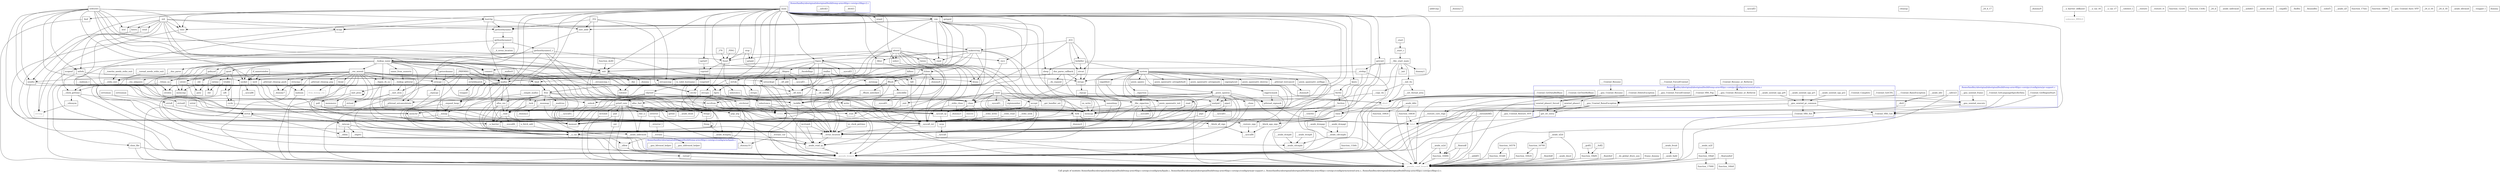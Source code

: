 digraph "Call graph of the module." {
  label="Call graph of modules /home/landley/aboriginal/aboriginal/build/temp-armv6l/gcc-core/gcc/config/arm/bpabi.c, /home/landley/aboriginal/aboriginal/build/temp-armv6l/gcc-core/gcc/config/arm/pr-support.c, /home/landley/aboriginal/aboriginal/build/temp-armv6l/gcc-core/gcc/config/arm/unwind-arm.c, /home/landley/aboriginal/aboriginal/build/temp-armv6l/gcc-core/gcc/libgcc2.c.";
  node [shape=record];

  subgraph cluster_2fhome2flandley2faboriginal2faboriginal2fbuild2ftemp_armv36l2fgcc_core2fgcc2fconfig2farm2fbpabi_c {
    label="/home/landley/aboriginal/aboriginal/build/temp-armv6l/gcc-core/gcc/config/arm/bpabi.c";
    color="blue3";
    fontcolor="blue3";

    Node___gnu_uldivmod_helper [label="{__gnu_uldivmod_helper}"];
    Node___gnu_ldivmod_helper [label="{__gnu_ldivmod_helper}"];
  }

  subgraph cluster_2fhome2flandley2faboriginal2faboriginal2fbuild2ftemp_armv36l2fgcc_core2fgcc2fconfig2farm2fpr_support_c {
    label="/home/landley/aboriginal/aboriginal/build/temp-armv6l/gcc-core/gcc/config/arm/pr-support.c";
    color="blue3";
    fontcolor="blue3";

    Node__Unwind_GetLanguageSpecificData [label="{_Unwind_GetLanguageSpecificData}"];
    Node___gnu_unwind_execute [label="{__gnu_unwind_execute}"];
    Node___gnu_unwind_frame [label="{__gnu_unwind_frame}"];
    Node__Unwind_GetRegionStart [label="{_Unwind_GetRegionStart}"];
  }

  subgraph cluster_2fhome2flandley2faboriginal2faboriginal2fbuild2ftemp_armv36l2fgcc_core2fgcc2fconfig2farm2funwind_arm_c {
    label="/home/landley/aboriginal/aboriginal/build/temp-armv6l/gcc-core/gcc/config/arm/unwind-arm.c";
    color="blue3";
    fontcolor="blue3";

    Node__Unwind_VRS_Get [label="{_Unwind_VRS_Get}"];
    Node__Unwind_VRS_Set [label="{_Unwind_VRS_Set}"];
    Node__Unwind_GetCFA [label="{_Unwind_GetCFA}"];
    Node__Unwind_Complete [label="{_Unwind_Complete}"];
    Node__Unwind_DeleteException [label="{_Unwind_DeleteException}"];
    Node__Unwind_GetTextRelBase [label="{_Unwind_GetTextRelBase}"];
    Node__Unwind_GetDataRelBase [label="{_Unwind_GetDataRelBase}"];
    Node_get_eit_entry [label="{get_eit_entry}"];
    Node_unwind_phase2_forced [label="{unwind_phase2_forced}"];
    Node___gnu_Unwind_ForcedUnwind [label="{__gnu_Unwind_ForcedUnwind}"];
    Node_unwind_phase2 [label="{unwind_phase2}"];
    Node___gnu_Unwind_Resume [label="{__gnu_Unwind_Resume}"];
    Node___gnu_Unwind_RaiseException [label="{__gnu_Unwind_RaiseException}"];
    Node___gnu_Unwind_Resume_or_Rethrow [label="{__gnu_Unwind_Resume_or_Rethrow}"];
    Node__Unwind_VRS_Pop [label="{_Unwind_VRS_Pop}"];
    Node___gnu_unwind_pr_common [label="{__gnu_unwind_pr_common}"];
    Node___aeabi_unwind_cpp_pr2 [label="{__aeabi_unwind_cpp_pr2}"];
    Node___aeabi_unwind_cpp_pr1 [label="{__aeabi_unwind_cpp_pr1}"];
    Node___aeabi_unwind_cpp_pr0 [label="{__aeabi_unwind_cpp_pr0}"];
  }

  subgraph cluster_2fhome2flandley2faboriginal2faboriginal2fbuild2ftemp_armv36l2fgcc_core2fgcc2flibgcc32_c {
    label="/home/landley/aboriginal/aboriginal/build/temp-armv6l/gcc-core/gcc/libgcc2.c";
    color="blue3";
    fontcolor="blue3";

    Node___divdi3 [label="{__divdi3}"];
    Node___udivdi3 [label="{__udivdi3}"];
  }

  Node_dummy1 [label="{dummy1}"];
  Node_exit [label="{exit}"];
  Node_sendto [label="{sendto}"];
  Node___mmap [label="{__mmap}"];
  Node___simple_malloc [label="{__simple_malloc}"];
  Node__dummy [label="{_dummy}"];
  Node___inet_aton [label="{__inet_aton}"];
  Node_alloc_rev [label="{alloc_rev}"];
  Node_alloc_fwd [label="{alloc_fwd}"];
  Node_free [label="{free}"];
  Node_listen [label="{listen}"];
  Node_send [label="{send}"];
  Node_policyof [label="{policyof}"];
  Node_bind [label="{bind}"];
  Node___lookup_name [label="{__lookup_name}"];
  Node_connect [label="{connect}"];
  Node_scopeof [label="{scopeof}"];
  Node_malloc [label="{malloc}"];
  Node___mremap [label="{__mremap}"];
  Node___malloc0 [label="{__malloc0}"];
  Node_accept [label="{accept}"];
  Node_addrcmp [label="{addrcmp}"];
  Node__dummy3 [label="{_dummy3}"];
  Node_name_from_numeric [label="{name_from_numeric}"];
  Node___munmap [label="{__munmap}"];
  Node_gethostbyname [label="{gethostbyname}"];
  Node_recv [label="{recv}"];
  Node_gethostbyname2 [label="{gethostbyname2}"];
  Node_recvfrom [label="{recvfrom}"];
  Node___res_mkquery [label="{__res_mkquery}"];
  Node___syscall3 [label="{__syscall3}"];
  Node_gethostbyname2_r [label="{gethostbyname2_r}"];
  Node_is_valid_hostname [label="{is_valid_hostname}"];
  Node_realloc [label="{realloc}"];
  Node___libc_start_main [label="{__libc_start_main}"];
  Node___errno_location [label="{__errno_location}"];
  Node_ioctl [label="{ioctl}"];
  Node_function_de40 [label="{function_de40}"];
  Node___madvise [label="{__madvise}"];
  Node_dns_parse_callback [label="{dns_parse_callback}"];
  Node_cleanup [label="{cleanup}"];
  Node___h_errno_location [label="{__h_errno_location}"];
  Node_mtime [label="{mtime}"];
  Node_htons [label="{htons}"];
  Node_inet_addr [label="{inet_addr}"];
  Node__dummy2 [label="{_dummy2}"];
  Node_execve [label="{execve}"];
  Node_close_file [label="{close_file}"];
  Node___stdio_exit [label="{__stdio_exit}"];
  Node_shr [label="{shr}"];
  Node_cycle [label="{cycle}"];
  Node_sift [label="{sift}"];
  Node_trinkle [label="{trinkle}"];
  Node_qsort [label="{qsort}"];
  Node_strtox [label="{strtox}"];
  Node_strtol [label="{strtol}"];
  Node_strtoul [label="{strtoul}"];
  Node_strtoll [label="{strtoll}"];
  Node_strtoimax [label="{strtoimax}"];
  Node_strtoull [label="{strtoull}"];
  Node_strtoumax [label="{strtoumax}"];
  Node_bcopy [label="{bcopy}"];
  Node_bzero [label="{bzero}"];
  Node_memchr [label="{memchr}"];
  Node_memcmp [label="{memcmp}"];
  Node_memcpy [label="{memcpy}"];
  Node_memmove [label="{memmove}"];
  Node_memset [label="{memset}"];
  Node_strcasecmp [label="{strcasecmp}"];
  Node___strcasecmp_l [label="{__strcasecmp_l}"];
  Node_strcat [label="{strcat}"];
  Node_strchr [label="{strchr}"];
  Node___strchrnul [label="{__strchrnul}"];
  Node_strcmp [color="gray50", fontcolor="gray50", label="{strcmp}"];
  Node_strcpy [label="{strcpy}"];
  Node_strlen [color="gray50", fontcolor="gray50", label="{strlen}"];
  Node_strncmp [label="{strncmp}"];
  Node_strncpy [label="{strncpy}"];
  Node_strnlen [label="{strnlen}"];
  Node_strstr [label="{strstr}"];
  Node_strtok [label="{strtok}"];
  Node____syscall3_ [label="{___syscall3_}"];
  Node___unlock [label="{__unlock}"];
  Node___lock [label="{__lock}"];
  Node___syscall_cp [label="{__syscall_cp}"];
  Node_sccp [label="{sccp}"];
  Node____syscall4_ [label="{___syscall4_}"];
  Node_a_fetch_add [label="{a_fetch_add}"];
  Node___wait [label="{__wait}"];
  Node__dummy7 [label="{_dummy7}"];
  Node__pthread_cleanup_push [label="{_pthread_cleanup_push}"];
  Node_system [label="{system}"];
  Node_waitpid [label="{waitpid}"];
  Node_poll [label="{poll}"];
  Node_select [label="{select}"];
  Node___syscall4 [label="{__syscall4}"];
  Node___block_all_sigs [label="{__block_all_sigs}"];
  Node___block_app_sigs [label="{__block_app_sigs}"];
  Node___restore_sigs [label="{__restore_sigs}"];
  Node___syscall6 [label="{__syscall6}"];
  Node_socket [label="{socket}"];
  Node__24_d_17 [label="{_24_d_17}"];
  Node_srand [label="{srand}"];
  Node_rand [label="{rand}"];
  Node__dummy4 [label="{_dummy4}"];
  Node_fork [label="{fork}"];
  Node__pthread_cleanup_pop [label="{_pthread_cleanup_pop}"];
  Node___pthread_setcancelstate [label="{__pthread_setcancelstate}"];
  Node_pthread_sigmask [label="{pthread_sigmask}"];
  Node__dummy8 [label="{_dummy8}"];
  Node___pthread_testcancel [label="{__pthread_testcancel}"];
  Node___clock_gettime [label="{__clock_gettime}"];
  Node_sc_clock_gettime [label="{sc_clock_gettime}"];
  Node_time [label="{time}"];
  Node__dummy9 [label="{_dummy9}"];
  Node_close [label="{close}"];
  Node_getcwd [label="{getcwd}"];
  Node_getpid [label="{getpid}"];
  Node_getppid [label="{getppid}"];
  Node_sleep [label="{sleep}"];
  Node_write [label="{write}"];
  Node___a_barrier [label="{__a_barrier}"];
  Node___a_barrier_oldkuser [label="{__a_barrier_oldkuser}"];
  Node___a_cas [label="{__a_cas}"];
  Node___a_cas_v6 [label="{__a_cas_v6}"];
  Node___a_cas_v7 [label="{__a_cas_v7}"];
  Node___aeabi_read_tp [label="{__aeabi_read_tp}"];
  Node_isalnum [label="{isalnum}"];
  Node___isalnum_l [label="{__isalnum_l}"];
  Node_tolower [label="{tolower}"];
  Node___tolower_l [label="{__tolower_l}"];
  Node___copy_tls [label="{__copy_tls}"];
  Node___init_tls [label="{__init_tls}"];
  Node__Exit [label="{_Exit}"];
  Node___intscan [label="{__intscan}"];
  Node_function_11b0c [label="{function_11b0c}"];
  Node___shlim [label="{__shlim}"];
  Node___shgetc [label="{__shgetc}"];
  Node___syscall [label="{__syscall}"];
  Node___syscall_ret [label="{__syscall_ret}"];
  Node___vdsosym [label="{__vdsosym}"];
  Node___expand_heap [label="{__expand_heap}"];
  Node_mbstowcs [label="{mbstowcs}"];
  Node___dn_expand [label="{__dn_expand}"];
  Node___dns_parse [label="{__dns_parse}"];
  Node_getsockname [label="{getsockname}"];
  Node_htonl [label="{htonl}"];
  Node___lookup_ipliteral [label="{__lookup_ipliteral}"];
  Node____syscall3__ [label="{___syscall3__}"];
  Node___posix_spawnx [label="{__posix_spawnx}"];
  Node_posix_spawn [label="{posix_spawn}"];
  Node_child [label="{child}"];
  Node_posix_spawnattr_destroy [label="{posix_spawnattr_destroy}"];
  Node_posix_spawnattr_init [label="{posix_spawnattr_init}"];
  Node_posix_spawnattr_setflags [label="{posix_spawnattr_setflags}"];
  Node_posix_spawnattr_setsigdefault [label="{posix_spawnattr_setsigdefault}"];
  Node_posix_spawnattr_setsigmask [label="{posix_spawnattr_setsigmask}"];
  Node___restore [label="{__restore}"];
  Node___restore_rt [label="{__restore_rt}"];
  Node_sigismember [label="{sigismember}"];
  Node____syscall3___ [label="{___syscall3___}"];
  Node___fdopen [label="{__fdopen}"];
  Node_function_12ce4 [label="{function_12ce4}"];
  Node___fmodeflags [label="{__fmodeflags}"];
  Node____syscall3____ [label="{___syscall3____}"];
  Node___unlockfile [label="{__unlockfile}"];
  Node___lockfile [label="{__lockfile}"];
  Node___stdio_write [label="{__stdio_write}"];
  Node___towrite [label="{__towrite}"];
  Node___towrite_needs_stdio_exit [label="{__towrite_needs_stdio_exit}"];
  Node___uflow [label="{__uflow}"];
  Node___ofl_add [label="{__ofl_add}"];
  Node_vsnprintf [label="{vsnprintf}"];
  Node_sn_write [label="{sn_write}"];
  Node___stpcpy [label="{__stpcpy}"];
  Node___stpncpy [label="{__stpncpy}"];
  Node_strcspn [label="{strcspn}"];
  Node___strdup [label="{__strdup}"];
  Node_strspn [label="{strspn}"];
  Node___clone [label="{__clone}"];
  Node_nanosleep [label="{nanosleep}"];
  Node__exit [label="{_exit}"];
  Node____syscall3_____ [label="{___syscall3_____}"];
  Node_pipe2 [label="{pipe2}"];
  Node_read [label="{read}"];
  Node___set_thread_area [label="{__set_thread_area}"];
  Node_mbsrtowcs [label="{mbsrtowcs}"];
  Node_function_13c6c [label="{function_13c6c}"];
  Node_if_nametoindex [label="{if_nametoindex}"];
  Node__24_d [label="{_24_d}"];
  Node_inet_pton [label="{inet_pton}"];
  Node___toread [label="{__toread}"];
  Node___toread_needs_stdio_exit [label="{__toread_needs_stdio_exit}"];
  Node_pop_arg [label="{pop_arg}"];
  Node_fmt_u [label="{fmt_u}"];
  Node_getint [label="{getint}"];
  Node_out [label="{out}"];
  Node_pad [label="{pad}"];
  Node_printf_core [label="{printf_core}"];
  Node_vfprintf [label="{vfprintf}"];
  Node_pipe [label="{pipe}"];
  Node___strerror_l [label="{__strerror_l}"];
  Node_strerror [label="{strerror}"];
  Node__dummy10 [label="{_dummy10}"];
  Node___lctrans [label="{__lctrans}"];
  Node___lctrans_cur [label="{__lctrans_cur}"];
  Node_frexpl [label="{frexpl}"];
  Node_wctomb [label="{wctomb}"];
  Node_frexp [label="{frexp}"];
  Node_wcrtomb [label="{wcrtomb}"];
  Node___udivsi3 [label="{__udivsi3}"];
  Node___aeabi_uidivmod [label="{__aeabi_uidivmod}"];
  Node___ashldi3 [label="{__ashldi3}"];
  Node___aeabi_drsub [label="{__aeabi_drsub}"];
  Node___aeabi_dsub [label="{__aeabi_dsub}"];
  Node___adddf3 [label="{__adddf3}"];
  Node_function_163d0 [label="{function_163d0}"];
  Node_function_16424 [label="{function_16424}"];
  Node_function_16484 [label="{function_16484}"];
  Node_function_16578 [label="{function_16578}"];
  Node___aeabi_ui2d [label="{__aeabi_ui2d}"];
  Node___floatsidf [label="{__floatsidf}"];
  Node___extendsfdf2 [label="{__extendsfdf2}"];
  Node___aeabi_ul2d [label="{__aeabi_ul2d}"];
  Node___floatdidf [label="{__floatdidf}"];
  Node_function_16700 [label="{function_16700}"];
  Node___aeabi_dmul [label="{__aeabi_dmul}"];
  Node_function_16830 [label="{function_16830}"];
  Node_function_169c4 [label="{function_169c4}"];
  Node___aeabi_ddiv [label="{__aeabi_ddiv}"];
  Node___gtdf2 [label="{__gtdf2}"];
  Node___ltdf2 [label="{__ltdf2}"];
  Node___cmpdf2 [label="{__cmpdf2}"];
  Node_function_16bf4 [label="{function_16bf4}"];
  Node___aeabi_cdrcmple [label="{__aeabi_cdrcmple}"];
  Node___aeabi_cdcmple [label="{__aeabi_cdcmple}"];
  Node___aeabi_dcmpeq [label="{__aeabi_dcmpeq}"];
  Node___aeabi_dcmplt [label="{__aeabi_dcmplt}"];
  Node___aeabi_dcmple [label="{__aeabi_dcmple}"];
  Node___aeabi_dcmpge [label="{__aeabi_dcmpge}"];
  Node___aeabi_dcmpgt [label="{__aeabi_dcmpgt}"];
  Node___fixdfsi [label="{__fixdfsi}"];
  Node___fixunsdfsi [label="{__fixunsdfsi}"];
  Node___aeabi_frsub [label="{__aeabi_frsub}"];
  Node___subsf3 [label="{__subsf3}"];
  Node___aeabi_fadd [label="{__aeabi_fadd}"];
  Node___aeabi_ui2f [label="{__aeabi_ui2f}"];
  Node___aeabi_i2f [label="{__aeabi_i2f}"];
  Node_function_16fa8 [label="{function_16fa8}"];
  Node___floatundisf [label="{__floatundisf}"];
  Node___floatdisf [label="{__floatdisf}"];
  Node_function_16fe8 [label="{function_16fe8}"];
  Node_function_17000 [label="{function_17000}"];
  Node___aeabi_uldivmod [label="{__aeabi_uldivmod}"];
  Node_function_17eec [label="{function_17eec}"];
  Node_function_18894 [label="{function_18894}"];
  Node___restore_core_regs [label="{__restore_core_regs}"];
  Node___gnu_Unwind_Restore_VFP [label="{__gnu_Unwind_Restore_VFP}"];
  Node___gnu_Unwind_Save_VFP [label="{__gnu_Unwind_Save_VFP}"];
  Node____Unwind_RaiseException [label="{___Unwind_RaiseException}"];
  Node____Unwind_Resume [label="{___Unwind_Resume}"];
  Node__Unwind_Resume_or_Rethrow [label="{_Unwind_Resume_or_Rethrow}"];
  Node____Unwind_ForcedUnwind [label="{___Unwind_ForcedUnwind}"];
  Node_abort [label="{abort}"];
  Node__fini [label="{_fini}"];
  Node_unknown_ffff0fc0 [color="gray50", fontcolor="gray50", label="{unknown_ffff0fc0}"];
  Node_llvm_bswap_i32 [color="gray50", fontcolor="gray50", label="{llvm_bswap_i32}"];
  Node_abort [color="gray50", fontcolor="gray50", label="{abort}"];
  Node_fabsf [color="gray50", fontcolor="gray50", label="{fabsf}"];
  Node_fclose [label="{fclose}"];
  Node_feof [label="{feof}"];
  Node___fflush_unlocked [label="{__fflush_unlocked}"];
  Node_fflush [label="{fflush}"];
  Node_fgets [label="{fgets}"];
  Node____syscall3 [label="{___syscall3}"];
  Node_fopen [label="{fopen}"];
  Node_fputs [label="{fputs}"];
  Node___fwritex [label="{__fwritex}"];
  Node_fwrite [label="{fwrite}"];
  Node___ofl_unlock [label="{__ofl_unlock}"];
  Node___ofl_lock [label="{__ofl_lock}"];
  Node_sprintf [label="{sprintf}"];
  Node_vsprintf [label="{vsprintf}"];
  Node_atol [label="{atol}"];
  Node_pntz [label="{pntz}"];
  Node__24_d_16 [label="{_24_d_16}"];
  Node_setsockopt [label="{setsockopt}"];
  Node_kill [label="{kill}"];
  Node_raise [label="{raise}"];
  Node____syscall4 [label="{___syscall4}"];
  Node___get_handler_set [label="{__get_handler_set}"];
  Node___libc_sigaction [label="{__libc_sigaction}"];
  Node___sigaction [label="{__sigaction}"];
  Node_sigaddset [label="{sigaddset}"];
  Node_sigemptyset [label="{sigemptyset}"];
  Node_sigprocmask [label="{sigprocmask}"];
  Node___fclose_ca [label="{__fclose_ca}"];
  Node___fopen_rb_ca [label="{__fopen_rb_ca}"];
  Node__dummy5 [label="{_dummy5}"];
  Node___stdio_close [label="{__stdio_close}"];
  Node___stdio_read [label="{__stdio_read}"];
  Node___stdio_seek [label="{__stdio_seek}"];
  Node__dummy6 [label="{_dummy6}"];
  Node_shl [label="{shl}"];
  Node___pseudo_branch [color="gray50", fontcolor="gray50", label="{__pseudo_branch}"];
  Node___pseudo_cond_branch [color="gray50", fontcolor="gray50", label="{__pseudo_cond_branch}"];
  Node__init [label="{_init}"];
  Node___do_global_dtors_aux [label="{__do_global_dtors_aux}"];
  Node_frame_dummy [label="{frame_dummy}"];
  Node__start [label="{_start}"];
  Node__start_c [label="{_start_c}"];
  Node_botkiller [label="{botkiller}"];
  Node_strwildmatch [label="{strwildmatch}"];
  Node_Send [label="{Send}"];
  Node_host2ip [label="{host2ip}"];
  Node_mfork [label="{mfork}"];
  Node_filter [label="{filter}"];
  Node_makestring [label="{makestring}"];
  Node__24_d_18 [label="{_24_d_18}"];
  Node_identd [label="{identd}"];
  Node_std [label="{std}"];
  Node___res_msend [label="{__res_msend}"];
  Node_stop [label="{stop}"];
  Node_unknown [label="{unknown}"];
  Node_killsec [label="{killsec}"];
  Node__PRIVMSG [label="{_PRIVMSG}"];
  Node__376 [label="{_376}"];
  Node__PING [label="{_PING}"];
  Node__352 [label="{_352}"];
  Node__433 [label="{_433}"];
  Node_con [label="{con}"];
  Node_main [label="{main}"];
  Node___aeabi_idiv [label="{__aeabi_idiv}"];
  Node___aeabi_idivmod [label="{__aeabi_idivmod}"];
  Node___div0 [label="{__div0}"];
  Node_toupper [label="{toupper}"];
  Node___toupper_l [label="{__toupper_l}"];
  Node_dummy [label="{dummy}"];

  Node_exit -> Node__dummy;
  Node_exit -> Node___stdio_exit;
  Node_exit -> Node__Exit;
  Node_exit -> Node__fini;
  Node_exit -> Node___pseudo_branch;
  Node_sendto -> Node___syscall_cp;
  Node_sendto -> Node___syscall_ret;
  Node___mmap -> Node___errno_location;
  Node___mmap -> Node___syscall_ret;
  Node___mmap -> Node___pseudo_cond_branch;
  Node___simple_malloc -> Node___unlock;
  Node___simple_malloc -> Node___lock;
  Node___simple_malloc -> Node___expand_heap;
  Node___inet_aton -> Node_strtoul;
  Node___inet_aton -> Node_memset;
  Node_alloc_rev -> Node___wait;
  Node_alloc_rev -> Node___a_barrier;
  Node_alloc_rev -> Node___a_cas;
  Node_alloc_fwd -> Node___wait;
  Node_alloc_fwd -> Node___a_barrier;
  Node_alloc_fwd -> Node___a_cas;
  Node_free -> Node_alloc_rev;
  Node_free -> Node_alloc_fwd;
  Node_free -> Node___munmap;
  Node_free -> Node___madvise;
  Node_free -> Node___wait;
  Node_free -> Node___a_barrier;
  Node_free -> Node___a_cas;
  Node_free -> Node_abort;
  Node_listen -> Node___syscall_ret;
  Node_send -> Node_sendto;
  Node_policyof -> Node_memcmp;
  Node_bind -> Node___syscall_ret;
  Node___lookup_name -> Node_policyof;
  Node___lookup_name -> Node_connect;
  Node___lookup_name -> Node_scopeof;
  Node___lookup_name -> Node_name_from_numeric;
  Node___lookup_name -> Node___res_mkquery;
  Node___lookup_name -> Node_is_valid_hostname;
  Node___lookup_name -> Node_qsort;
  Node___lookup_name -> Node_memcpy;
  Node___lookup_name -> Node_memset;
  Node___lookup_name -> Node_strchr;
  Node___lookup_name -> Node_strlen;
  Node___lookup_name -> Node_strnlen;
  Node___lookup_name -> Node_strstr;
  Node___lookup_name -> Node_socket;
  Node___lookup_name -> Node___pthread_setcancelstate;
  Node___lookup_name -> Node_close;
  Node___lookup_name -> Node___dns_parse;
  Node___lookup_name -> Node_getsockname;
  Node___lookup_name -> Node_fgets;
  Node___lookup_name -> Node___fclose_ca;
  Node___lookup_name -> Node___fopen_rb_ca;
  Node___lookup_name -> Node___res_msend;
  Node_connect -> Node___syscall_cp;
  Node_connect -> Node___syscall_ret;
  Node_scopeof -> Node___pseudo_cond_branch;
  Node_malloc -> Node___mmap;
  Node_malloc -> Node_alloc_rev;
  Node_malloc -> Node_free;
  Node_malloc -> Node___errno_location;
  Node_malloc -> Node___wait;
  Node_malloc -> Node___a_barrier;
  Node_malloc -> Node___a_cas;
  Node_malloc -> Node___expand_heap;
  Node___mremap -> Node___syscall_ret;
  Node___malloc0 -> Node_malloc;
  Node_accept -> Node___syscall_cp;
  Node_accept -> Node___syscall_ret;
  Node_name_from_numeric -> Node___lookup_ipliteral;
  Node___munmap -> Node__dummy2;
  Node___munmap -> Node___syscall_ret;
  Node_gethostbyname -> Node_gethostbyname2;
  Node_recv -> Node_recvfrom;
  Node_gethostbyname2 -> Node_free;
  Node_gethostbyname2 -> Node_malloc;
  Node_gethostbyname2 -> Node_gethostbyname2_r;
  Node_gethostbyname2 -> Node___h_errno_location;
  Node_recvfrom -> Node___syscall_cp;
  Node_recvfrom -> Node___syscall_ret;
  Node___res_mkquery -> Node_memcpy;
  Node___res_mkquery -> Node_memset;
  Node___res_mkquery -> Node_strnlen;
  Node___res_mkquery -> Node___clock_gettime;
  Node_gethostbyname2_r -> Node___lookup_name;
  Node_gethostbyname2_r -> Node___errno_location;
  Node_gethostbyname2_r -> Node_memcpy;
  Node_gethostbyname2_r -> Node_strcmp;
  Node_gethostbyname2_r -> Node_strcpy;
  Node_gethostbyname2_r -> Node_strlen;
  Node_is_valid_hostname -> Node_strnlen;
  Node_is_valid_hostname -> Node_isalnum;
  Node_is_valid_hostname -> Node_mbstowcs;
  Node_realloc -> Node_alloc_fwd;
  Node_realloc -> Node_free;
  Node_realloc -> Node_malloc;
  Node_realloc -> Node___mremap;
  Node_realloc -> Node___errno_location;
  Node_realloc -> Node_memcpy;
  Node_realloc -> Node_abort;
  Node___libc_start_main -> Node_dummy1;
  Node___libc_start_main -> Node_exit;
  Node___libc_start_main -> Node_memset;
  Node___libc_start_main -> Node___init_tls;
  Node___libc_start_main -> Node___pseudo_branch;
  Node___libc_start_main -> Node__init;
  Node___errno_location -> Node___aeabi_read_tp;
  Node_ioctl -> Node___syscall_ret;
  Node_function_de40 -> Node_exit;
  Node___madvise -> Node___syscall_ret;
  Node_dns_parse_callback -> Node_is_valid_hostname;
  Node_dns_parse_callback -> Node_memcpy;
  Node_dns_parse_callback -> Node_strcpy;
  Node_dns_parse_callback -> Node___dn_expand;
  Node_mtime -> Node___clock_gettime;
  Node_inet_addr -> Node___inet_aton;
  Node_execve -> Node___syscall_ret;
  Node_close_file -> Node___pseudo_branch;
  Node_close_file -> Node___pseudo_cond_branch;
  Node___stdio_exit -> Node_close_file;
  Node___stdio_exit -> Node___ofl_lock;
  Node_cycle -> Node_memcpy;
  Node_sift -> Node_cycle;
  Node_sift -> Node___pseudo_branch;
  Node_trinkle -> Node_shr;
  Node_trinkle -> Node_cycle;
  Node_trinkle -> Node_sift;
  Node_trinkle -> Node_pntz;
  Node_trinkle -> Node___pseudo_branch;
  Node_qsort -> Node_shr;
  Node_qsort -> Node_sift;
  Node_qsort -> Node_trinkle;
  Node_qsort -> Node_pntz;
  Node_qsort -> Node_shl;
  Node_strtox -> Node___intscan;
  Node_strtox -> Node___shlim;
  Node_strtol -> Node_strtox;
  Node_strtoul -> Node_strtox;
  Node_strtoll -> Node_strtox;
  Node_strtoimax -> Node_strtoll;
  Node_strtoull -> Node_strtox;
  Node_strtoumax -> Node_strtoull;
  Node_bcopy -> Node_memmove;
  Node_bzero -> Node_memset;
  Node_memmove -> Node_memcpy;
  Node_strcasecmp -> Node_tolower;
  Node___strcasecmp_l -> Node_tolower;
  Node_strcat -> Node_strcpy;
  Node_strcat -> Node_strlen;
  Node_strchr -> Node___strchrnul;
  Node___strchrnul -> Node_strlen;
  Node_strcpy -> Node___stpcpy;
  Node_strncpy -> Node___stpncpy;
  Node_strnlen -> Node_memchr;
  Node_strstr -> Node_memchr;
  Node_strstr -> Node_memcmp;
  Node_strstr -> Node_strchr;
  Node_strtok -> Node_strcspn;
  Node_strtok -> Node_strspn;
  Node___unlock -> Node____syscall3_;
  Node___unlock -> Node___a_barrier;
  Node___lock -> Node___wait;
  Node___lock -> Node___a_cas;
  Node___syscall_cp -> Node_sccp;
  Node_sccp -> Node___syscall;
  Node_a_fetch_add -> Node___a_cas;
  Node___wait -> Node____syscall4_;
  Node___wait -> Node_a_fetch_add;
  Node___wait -> Node___a_barrier;
  Node__pthread_cleanup_push -> Node__dummy7;
  Node_system -> Node___errno_location;
  Node_system -> Node_memset;
  Node_system -> Node_waitpid;
  Node_system -> Node___pthread_testcancel;
  Node_system -> Node_posix_spawn;
  Node_system -> Node_posix_spawnattr_destroy;
  Node_system -> Node_posix_spawnattr_init;
  Node_system -> Node_posix_spawnattr_setflags;
  Node_system -> Node_posix_spawnattr_setsigdefault;
  Node_system -> Node_posix_spawnattr_setsigmask;
  Node_system -> Node___sigaction;
  Node_system -> Node_sigaddset;
  Node_system -> Node_sigemptyset;
  Node_system -> Node_sigprocmask;
  Node_system -> Node___pseudo_cond_branch;
  Node_waitpid -> Node___syscall_cp;
  Node_waitpid -> Node___syscall_ret;
  Node_poll -> Node___syscall_cp;
  Node_poll -> Node___syscall_ret;
  Node_select -> Node___syscall_cp;
  Node_select -> Node___syscall_ret;
  Node___block_all_sigs -> Node___syscall4;
  Node___block_app_sigs -> Node___syscall4;
  Node___restore_sigs -> Node___syscall4;
  Node_socket -> Node___errno_location;
  Node_socket -> Node___syscall6;
  Node_socket -> Node___syscall_ret;
  Node_socket -> Node___pseudo_cond_branch;
  Node_fork -> Node___block_all_sigs;
  Node_fork -> Node___restore_sigs;
  Node_fork -> Node__dummy4;
  Node_fork -> Node___aeabi_read_tp;
  Node_fork -> Node___syscall_ret;
  Node__pthread_cleanup_pop -> Node__dummy7;
  Node__pthread_cleanup_pop -> Node___pseudo_cond_branch;
  Node___pthread_setcancelstate -> Node___aeabi_read_tp;
  Node_pthread_sigmask -> Node_fabsf;
  Node___pthread_testcancel -> Node__dummy8;
  Node___clock_gettime -> Node___a_cas;
  Node___clock_gettime -> Node___vdsosym;
  Node___clock_gettime -> Node___pseudo_branch;
  Node_sc_clock_gettime -> Node___errno_location;
  Node_time -> Node___clock_gettime;
  Node_close -> Node___syscall_cp;
  Node_close -> Node___syscall_ret;
  Node_close -> Node__dummy5;
  Node_getcwd -> Node___errno_location;
  Node_getcwd -> Node___syscall_ret;
  Node_getcwd -> Node___strdup;
  Node_sleep -> Node_nanosleep;
  Node_write -> Node___syscall_cp;
  Node_write -> Node___syscall_ret;
  Node___a_barrier -> Node___pseudo_branch;
  Node___a_barrier_oldkuser -> Node_unknown_ffff0fc0;
  Node___a_cas -> Node___pseudo_branch;
  Node___aeabi_read_tp -> Node___pseudo_branch;
  Node_isalnum -> Node___pseudo_cond_branch;
  Node___isalnum_l -> Node_isalnum;
  Node___copy_tls -> Node_memcpy;
  Node___init_tls -> Node___copy_tls;
  Node___init_tls -> Node___set_thread_area;
  Node___init_tls -> Node_abort;
  Node___intscan -> Node___errno_location;
  Node___intscan -> Node___shlim;
  Node___intscan -> Node___shgetc;
  Node___intscan -> Node___aeabi_uldivmod;
  Node_function_11b0c -> Node___pseudo_branch;
  Node___shgetc -> Node___uflow;
  Node___syscall_ret -> Node___errno_location;
  Node___vdsosym -> Node_strcmp;
  Node___expand_heap -> Node___mmap;
  Node___expand_heap -> Node___errno_location;
  Node_mbstowcs -> Node_mbsrtowcs;
  Node___dns_parse -> Node___pseudo_branch;
  Node_getsockname -> Node___syscall_ret;
  Node_htonl -> Node_llvm_bswap_i32;
  Node___lookup_ipliteral -> Node___inet_aton;
  Node___lookup_ipliteral -> Node_memcpy;
  Node___lookup_ipliteral -> Node_strchr;
  Node___lookup_ipliteral -> Node_inet_pton;
  Node___lookup_ipliteral -> Node___pseudo_cond_branch;
  Node___posix_spawnx -> Node___errno_location;
  Node___posix_spawnx -> Node_waitpid;
  Node___posix_spawnx -> Node___pthread_setcancelstate;
  Node___posix_spawnx -> Node_pthread_sigmask;
  Node___posix_spawnx -> Node_close;
  Node___posix_spawnx -> Node___clone;
  Node___posix_spawnx -> Node_pipe2;
  Node___posix_spawnx -> Node_read;
  Node___posix_spawnx -> Node___pseudo_cond_branch;
  Node_posix_spawn -> Node___posix_spawnx;
  Node_child -> Node___errno_location;
  Node_child -> Node_memset;
  Node_child -> Node_pthread_sigmask;
  Node_child -> Node_close;
  Node_child -> Node____syscall3__;
  Node_child -> Node_sigismember;
  Node_child -> Node__exit;
  Node_child -> Node___get_handler_set;
  Node_child -> Node___libc_sigaction;
  Node_child -> Node___pseudo_branch;
  Node_posix_spawnattr_init -> Node_memcpy;
  Node_posix_spawnattr_init -> Node_memset;
  Node_posix_spawnattr_setsigdefault -> Node_memcpy;
  Node_posix_spawnattr_setsigmask -> Node_memcpy;
  Node___fdopen -> Node_malloc;
  Node___fdopen -> Node___errno_location;
  Node___fdopen -> Node_memset;
  Node___fdopen -> Node_strchr;
  Node___fdopen -> Node____syscall3___;
  Node___fdopen -> Node___ofl_add;
  Node___fdopen -> Node___pseudo_cond_branch;
  Node___fmodeflags -> Node_strchr;
  Node___unlockfile -> Node___a_barrier;
  Node___unlockfile -> Node____syscall3____;
  Node___lockfile -> Node___wait;
  Node___lockfile -> Node___a_cas;
  Node___lockfile -> Node___aeabi_read_tp;
  Node___stdio_write -> Node___syscall_ret;
  Node___towrite_needs_stdio_exit -> Node___stdio_exit;
  Node___uflow -> Node___toread;
  Node___uflow -> Node___pseudo_branch;
  Node___ofl_add -> Node___ofl_unlock;
  Node___ofl_add -> Node___ofl_lock;
  Node_vsnprintf -> Node___errno_location;
  Node_vsnprintf -> Node_memset;
  Node_vsnprintf -> Node_vfprintf;
  Node_sn_write -> Node_memcpy;
  Node___stpcpy -> Node___pseudo_cond_branch;
  Node___stpncpy -> Node_memset;
  Node_strcspn -> Node_memset;
  Node_strcspn -> Node___strchrnul;
  Node___strdup -> Node_malloc;
  Node___strdup -> Node_strlen;
  Node___strdup -> Node___pseudo_cond_branch;
  Node___clone -> Node___pseudo_branch;
  Node_nanosleep -> Node___syscall_cp;
  Node_nanosleep -> Node___syscall_ret;
  Node__exit -> Node__Exit;
  Node_pipe2 -> Node___syscall_ret;
  Node_pipe2 -> Node____syscall3_____;
  Node_pipe2 -> Node_pipe;
  Node_read -> Node___syscall_cp;
  Node_read -> Node___syscall_ret;
  Node___set_thread_area -> Node_abort;
  Node_mbsrtowcs -> Node___errno_location;
  Node_mbsrtowcs -> Node_strlen;
  Node_mbsrtowcs -> Node___aeabi_read_tp;
  Node_if_nametoindex -> Node_ioctl;
  Node_if_nametoindex -> Node_strncpy;
  Node_if_nametoindex -> Node_socket;
  Node_inet_pton -> Node___errno_location;
  Node_inet_pton -> Node_memmove;
  Node_inet_pton -> Node_inet_pton;
  Node___toread -> Node___pseudo_cond_branch;
  Node___toread_needs_stdio_exit -> Node___stdio_exit;
  Node_pop_arg -> Node___pseudo_branch;
  Node_fmt_u -> Node___aeabi_uldivmod;
  Node_out -> Node___pseudo_cond_branch;
  Node_pad -> Node_memset;
  Node_pad -> Node_out;
  Node_printf_core -> Node___errno_location;
  Node_printf_core -> Node_memchr;
  Node_printf_core -> Node_pop_arg;
  Node_printf_core -> Node_fmt_u;
  Node_printf_core -> Node_getint;
  Node_printf_core -> Node_out;
  Node_printf_core -> Node_pad;
  Node_printf_core -> Node_strerror;
  Node_printf_core -> Node_frexpl;
  Node_printf_core -> Node_wctomb;
  Node_printf_core -> Node___aeabi_dsub;
  Node_printf_core -> Node___aeabi_dcmpeq;
  Node_printf_core -> Node___aeabi_uldivmod;
  Node_printf_core -> Node_fabsf;
  Node_printf_core -> Node___pseudo_cond_branch;
  Node_vfprintf -> Node_memset;
  Node_vfprintf -> Node___lockfile;
  Node_vfprintf -> Node_printf_core;
  Node_vfprintf -> Node___pseudo_branch;
  Node_vfprintf -> Node___pseudo_cond_branch;
  Node_pipe -> Node___syscall_ret;
  Node___strerror_l -> Node___lctrans;
  Node_strerror -> Node___aeabi_read_tp;
  Node_strerror -> Node___strerror_l;
  Node___lctrans -> Node__dummy10;
  Node___lctrans_cur -> Node___aeabi_read_tp;
  Node___lctrans_cur -> Node__dummy10;
  Node_frexpl -> Node_frexp;
  Node_wctomb -> Node___pseudo_cond_branch;
  Node_frexp -> Node_frexp;
  Node_frexp -> Node___aeabi_dcmpeq;
  Node_wcrtomb -> Node___errno_location;
  Node_wcrtomb -> Node___aeabi_read_tp;
  Node___udivsi3 -> Node___pseudo_cond_branch;
  Node___udivsi3 -> Node___div0;
  Node___adddf3 -> Node___pseudo_cond_branch;
  Node_function_163d0 -> Node___pseudo_cond_branch;
  Node_function_16424 -> Node___pseudo_cond_branch;
  Node_function_16484 -> Node___pseudo_cond_branch;
  Node_function_16578 -> Node_function_163d0;
  Node_function_16578 -> Node___pseudo_cond_branch;
  Node___aeabi_ui2d -> Node_function_16484;
  Node___aeabi_ui2d -> Node___pseudo_cond_branch;
  Node___floatsidf -> Node_function_16484;
  Node___floatsidf -> Node___pseudo_cond_branch;
  Node___extendsfdf2 -> Node_function_16484;
  Node___extendsfdf2 -> Node_fabsf;
  Node___extendsfdf2 -> Node___pseudo_cond_branch;
  Node___aeabi_ul2d -> Node_function_16700;
  Node___aeabi_ul2d -> Node___pseudo_cond_branch;
  Node___floatdidf -> Node___pseudo_cond_branch;
  Node_function_16700 -> Node_function_16424;
  Node_function_16700 -> Node___pseudo_cond_branch;
  Node___aeabi_dmul -> Node___pseudo_cond_branch;
  Node_function_16830 -> Node_fabsf;
  Node_function_16830 -> Node___pseudo_cond_branch;
  Node___aeabi_ddiv -> Node_function_16830;
  Node___aeabi_ddiv -> Node_function_169c4;
  Node___aeabi_ddiv -> Node___pseudo_cond_branch;
  Node___gtdf2 -> Node_function_16bf4;
  Node___ltdf2 -> Node_function_16bf4;
  Node_function_16bf4 -> Node___pseudo_cond_branch;
  Node___aeabi_cdrcmple -> Node___aeabi_cdcmple;
  Node___aeabi_dcmpeq -> Node___aeabi_cdcmple;
  Node___aeabi_dcmplt -> Node___aeabi_cdcmple;
  Node___aeabi_dcmple -> Node___aeabi_cdcmple;
  Node___aeabi_dcmpge -> Node___aeabi_cdrcmple;
  Node___aeabi_dcmpgt -> Node___aeabi_cdrcmple;
  Node___aeabi_frsub -> Node___aeabi_fadd;
  Node___aeabi_fadd -> Node___pseudo_cond_branch;
  Node___aeabi_ui2f -> Node_function_16fa8;
  Node_function_16fa8 -> Node_function_17000;
  Node_function_16fa8 -> Node___pseudo_cond_branch;
  Node___floatundisf -> Node_function_16fe8;
  Node___floatundisf -> Node___pseudo_cond_branch;
  Node___floatdisf -> Node___pseudo_cond_branch;
  Node___aeabi_uldivmod -> Node___gnu_uldivmod_helper;
  Node__Unwind_VRS_Get -> Node___pseudo_cond_branch;
  Node__Unwind_VRS_Set -> Node___pseudo_cond_branch;
  Node__Unwind_DeleteException -> Node___pseudo_cond_branch;
  Node__Unwind_GetTextRelBase -> Node_abort;
  Node__Unwind_GetDataRelBase -> Node_abort;
  Node_get_eit_entry -> Node_fabsf;
  Node_get_eit_entry -> Node___pseudo_branch;
  Node_unwind_phase2_forced -> Node_memcpy;
  Node_unwind_phase2_forced -> Node_get_eit_entry;
  Node_unwind_phase2_forced -> Node___pseudo_branch;
  Node___gnu_Unwind_ForcedUnwind -> Node_unwind_phase2_forced;
  Node_unwind_phase2 -> Node_get_eit_entry;
  Node_unwind_phase2 -> Node___restore_core_regs;
  Node_unwind_phase2 -> Node_abort;
  Node_unwind_phase2 -> Node___pseudo_branch;
  Node___gnu_Unwind_Resume -> Node_unwind_phase2_forced;
  Node___gnu_Unwind_Resume -> Node_unwind_phase2;
  Node___gnu_Unwind_Resume -> Node___restore_core_regs;
  Node___gnu_Unwind_Resume -> Node_abort;
  Node___gnu_Unwind_Resume -> Node___pseudo_branch;
  Node___gnu_Unwind_Resume -> Node___pseudo_cond_branch;
  Node___gnu_Unwind_RaiseException -> Node_get_eit_entry;
  Node___gnu_Unwind_RaiseException -> Node___gnu_Unwind_Restore_VFP;
  Node___gnu_Unwind_RaiseException -> Node___pseudo_branch;
  Node___gnu_Unwind_Resume_or_Rethrow -> Node_unwind_phase2_forced;
  Node___gnu_Unwind_Resume_or_Rethrow -> Node___gnu_Unwind_RaiseException;
  Node__Unwind_VRS_Pop -> Node___pseudo_branch;
  Node___gnu_unwind_pr_common -> Node__Unwind_VRS_Get;
  Node___gnu_unwind_pr_common -> Node__Unwind_VRS_Set;
  Node___gnu_unwind_pr_common -> Node___gnu_unwind_execute;
  Node___gnu_unwind_pr_common -> Node_fabsf;
  Node___gnu_unwind_pr_common -> Node___pseudo_branch;
  Node___aeabi_unwind_cpp_pr2 -> Node___gnu_unwind_pr_common;
  Node___aeabi_unwind_cpp_pr1 -> Node___gnu_unwind_pr_common;
  Node___aeabi_unwind_cpp_pr0 -> Node___gnu_unwind_pr_common;
  Node___restore_core_regs -> Node___pseudo_branch;
  Node____Unwind_RaiseException -> Node___gnu_Unwind_RaiseException;
  Node____Unwind_Resume -> Node___gnu_Unwind_Resume;
  Node__Unwind_Resume_or_Rethrow -> Node___gnu_Unwind_Resume_or_Rethrow;
  Node____Unwind_ForcedUnwind -> Node___gnu_Unwind_ForcedUnwind;
  Node__Unwind_GetLanguageSpecificData -> Node__Unwind_VRS_Get;
  Node___gnu_unwind_execute -> Node__Unwind_VRS_Get;
  Node___gnu_unwind_execute -> Node__Unwind_VRS_Set;
  Node___gnu_unwind_execute -> Node__Unwind_VRS_Pop;
  Node___gnu_unwind_frame -> Node___gnu_unwind_execute;
  Node__Unwind_GetRegionStart -> Node__Unwind_VRS_Get;
  Node_abort -> Node_raise;
  Node_fclose -> Node_free;
  Node_fclose -> Node___lockfile;
  Node_fclose -> Node_fflush;
  Node_fclose -> Node___ofl_unlock;
  Node_fclose -> Node___ofl_lock;
  Node_fclose -> Node__dummy6;
  Node_fclose -> Node___pseudo_branch;
  Node_fclose -> Node___pseudo_cond_branch;
  Node_feof -> Node___pseudo_cond_branch;
  Node___fflush_unlocked -> Node___pseudo_branch;
  Node_fflush -> Node___unlockfile;
  Node_fflush -> Node___lockfile;
  Node_fflush -> Node___fflush_unlocked;
  Node_fflush -> Node___ofl_unlock;
  Node_fflush -> Node___ofl_lock;
  Node_fflush -> Node___pseudo_cond_branch;
  Node_fgets -> Node_memchr;
  Node_fgets -> Node_memcpy;
  Node_fgets -> Node___lockfile;
  Node_fgets -> Node___uflow;
  Node_fgets -> Node___pseudo_cond_branch;
  Node_fopen -> Node___errno_location;
  Node_fopen -> Node_strchr;
  Node_fopen -> Node___syscall_ret;
  Node_fopen -> Node___fdopen;
  Node_fopen -> Node___fmodeflags;
  Node_fopen -> Node____syscall3;
  Node_fopen -> Node___pseudo_cond_branch;
  Node_fputs -> Node_strlen;
  Node_fputs -> Node_fwrite;
  Node___fwritex -> Node_memcpy;
  Node___fwritex -> Node___towrite;
  Node___fwritex -> Node___pseudo_branch;
  Node_fwrite -> Node___lockfile;
  Node_fwrite -> Node___fwritex;
  Node_fwrite -> Node___pseudo_cond_branch;
  Node___ofl_unlock -> Node___unlock;
  Node___ofl_lock -> Node___lock;
  Node_sprintf -> Node_vsprintf;
  Node_vsprintf -> Node_vsnprintf;
  Node_setsockopt -> Node___syscall_ret;
  Node_kill -> Node___syscall_ret;
  Node_raise -> Node___block_app_sigs;
  Node_raise -> Node___restore_sigs;
  Node_raise -> Node___syscall_ret;
  Node___get_handler_set -> Node_memcpy;
  Node___libc_sigaction -> Node___errno_location;
  Node___libc_sigaction -> Node_memcpy;
  Node___libc_sigaction -> Node___a_cas;
  Node___libc_sigaction -> Node___syscall_ret;
  Node___libc_sigaction -> Node____syscall4;
  Node___sigaction -> Node___errno_location;
  Node___sigaction -> Node___libc_sigaction;
  Node_sigaddset -> Node___errno_location;
  Node_sigprocmask -> Node___errno_location;
  Node_sigprocmask -> Node_pthread_sigmask;
  Node___fclose_ca -> Node___pseudo_branch;
  Node___fopen_rb_ca -> Node_memset;
  Node___fopen_rb_ca -> Node___syscall_ret;
  Node___stdio_close -> Node___syscall_ret;
  Node___stdio_close -> Node__dummy5;
  Node___stdio_read -> Node___syscall_ret;
  Node___stdio_seek -> Node___syscall_ret;
  Node___do_global_dtors_aux -> Node___pseudo_cond_branch;
  Node_frame_dummy -> Node___pseudo_cond_branch;
  Node__start -> Node__start_c;
  Node__start_c -> Node___libc_start_main;
  Node_botkiller -> Node_memcpy;
  Node_botkiller -> Node_strcat;
  Node_botkiller -> Node_system;
  Node_botkiller -> Node_sleep;
  Node_strwildmatch -> Node_strwildmatch;
  Node_strwildmatch -> Node_toupper;
  Node_Send -> Node_strlen;
  Node_Send -> Node_write;
  Node_Send -> Node_vsprintf;
  Node_host2ip -> Node_exit;
  Node_host2ip -> Node_gethostbyname;
  Node_host2ip -> Node_inet_addr;
  Node_host2ip -> Node_bcopy;
  Node_mfork -> Node_free;
  Node_mfork -> Node_malloc;
  Node_mfork -> Node_fork;
  Node_filter -> Node_strlen;
  Node_makestring -> Node_malloc;
  Node_makestring -> Node_memcpy;
  Node_makestring -> Node_memset;
  Node_makestring -> Node_rand;
  Node_makestring -> Node_fclose;
  Node_makestring -> Node_fgets;
  Node_makestring -> Node_fopen;
  Node_makestring -> Node_filter;
  Node_identd -> Node_exit;
  Node_identd -> Node_listen;
  Node_identd -> Node_bind;
  Node_identd -> Node_accept;
  Node_identd -> Node_recv;
  Node_identd -> Node_htons;
  Node_identd -> Node_memset;
  Node_identd -> Node_select;
  Node_identd -> Node_socket;
  Node_identd -> Node_fork;
  Node_identd -> Node_close;
  Node_identd -> Node_Send;
  Node_std -> Node_exit;
  Node_std -> Node_send;
  Node_std -> Node_connect;
  Node_std -> Node_gethostbyname;
  Node_std -> Node_bcopy;
  Node_std -> Node_bzero;
  Node_std -> Node_socket;
  Node_std -> Node_time;
  Node_std -> Node_close;
  Node_std -> Node_atol;
  Node_std -> Node_mfork;
  Node___res_msend -> Node_sendto;
  Node___res_msend -> Node_bind;
  Node___res_msend -> Node_recvfrom;
  Node___res_msend -> Node___errno_location;
  Node___res_msend -> Node_mtime;
  Node___res_msend -> Node_htons;
  Node___res_msend -> Node_strtoul;
  Node___res_msend -> Node_memcmp;
  Node___res_msend -> Node_memcpy;
  Node___res_msend -> Node_memset;
  Node___res_msend -> Node_strncmp;
  Node___res_msend -> Node_strstr;
  Node___res_msend -> Node__pthread_cleanup_push;
  Node___res_msend -> Node_poll;
  Node___res_msend -> Node_socket;
  Node___res_msend -> Node__pthread_cleanup_pop;
  Node___res_msend -> Node___pthread_setcancelstate;
  Node___res_msend -> Node_htonl;
  Node___res_msend -> Node___lookup_ipliteral;
  Node___res_msend -> Node_fgets;
  Node___res_msend -> Node_setsockopt;
  Node___res_msend -> Node___fclose_ca;
  Node___res_msend -> Node___fopen_rb_ca;
  Node_stop -> Node_getpid;
  Node_stop -> Node_kill;
  Node_stop -> Node_Send;
  Node_unknown -> Node_exit;
  Node_unknown -> Node_sendto;
  Node_unknown -> Node_malloc;
  Node_unknown -> Node_ioctl;
  Node_unknown -> Node_memset;
  Node_unknown -> Node_socket;
  Node_unknown -> Node_rand;
  Node_unknown -> Node_time;
  Node_unknown -> Node_close;
  Node_unknown -> Node_atol;
  Node_unknown -> Node_Send;
  Node_unknown -> Node_host2ip;
  Node_unknown -> Node_mfork;
  Node_killsec -> Node_strcasecmp;
  Node_killsec -> Node_kill;
  Node__PRIVMSG -> Node_free;
  Node__PRIVMSG -> Node_malloc;
  Node__PRIVMSG -> Node_memset;
  Node__PRIVMSG -> Node_strcasecmp;
  Node__PRIVMSG -> Node_strlen;
  Node__PRIVMSG -> Node_strncpy;
  Node__PRIVMSG -> Node___pseudo_branch;
  Node__PRIVMSG -> Node_strwildmatch;
  Node__376 -> Node_Send;
  Node__PING -> Node_Send;
  Node__352 -> Node_gethostbyname;
  Node__352 -> Node_inet_addr;
  Node__352 -> Node_memcpy;
  Node__352 -> Node_strcasecmp;
  Node__352 -> Node_strlen;
  Node__433 -> Node_free;
  Node__433 -> Node_strcat;
  Node__433 -> Node_strcpy;
  Node__433 -> Node_botkiller;
  Node__433 -> Node_makestring;
  Node_con -> Node_connect;
  Node_con -> Node_gethostbyname;
  Node_con -> Node___errno_location;
  Node_con -> Node_ioctl;
  Node_con -> Node_htons;
  Node_con -> Node_inet_addr;
  Node_con -> Node_bcopy;
  Node_con -> Node_socket;
  Node_con -> Node_rand;
  Node_con -> Node_time;
  Node_con -> Node_close;
  Node_con -> Node_sleep;
  Node_con -> Node_setsockopt;
  Node_main -> Node_exit;
  Node_main -> Node_free;
  Node_main -> Node_malloc;
  Node_main -> Node_recv;
  Node_main -> Node_memcpy;
  Node_main -> Node_memset;
  Node_main -> Node_strcasecmp;
  Node_main -> Node_strcat;
  Node_main -> Node_strcmp;
  Node_main -> Node_strcpy;
  Node_main -> Node_strlen;
  Node_main -> Node_strncpy;
  Node_main -> Node_strtok;
  Node_main -> Node_waitpid;
  Node_main -> Node_select;
  Node_main -> Node_srand;
  Node_main -> Node_fork;
  Node_main -> Node_time;
  Node_main -> Node_getcwd;
  Node_main -> Node_getpid;
  Node_main -> Node_getppid;
  Node_main -> Node_fclose;
  Node_main -> Node_feof;
  Node_main -> Node_fgets;
  Node_main -> Node_fopen;
  Node_main -> Node_fputs;
  Node_main -> Node_sprintf;
  Node_main -> Node___pseudo_branch;
  Node_main -> Node_Send;
  Node_main -> Node_filter;
  Node_main -> Node_makestring;
  Node_main -> Node_con;
  Node___aeabi_idiv -> Node___div0;
  Node___div0 -> Node_raise;
}
